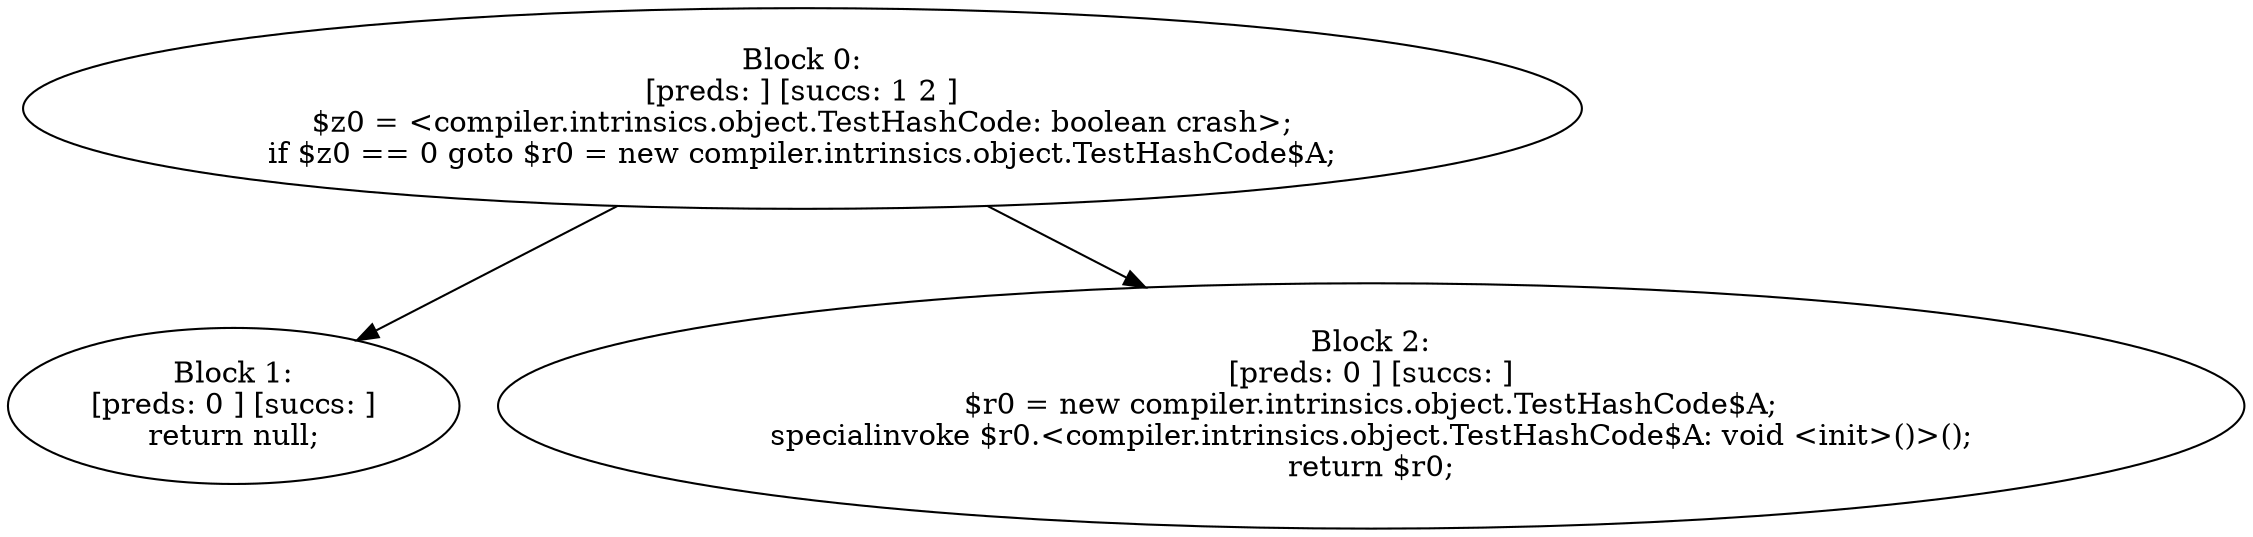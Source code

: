 digraph "unitGraph" {
    "Block 0:
[preds: ] [succs: 1 2 ]
$z0 = <compiler.intrinsics.object.TestHashCode: boolean crash>;
if $z0 == 0 goto $r0 = new compiler.intrinsics.object.TestHashCode$A;
"
    "Block 1:
[preds: 0 ] [succs: ]
return null;
"
    "Block 2:
[preds: 0 ] [succs: ]
$r0 = new compiler.intrinsics.object.TestHashCode$A;
specialinvoke $r0.<compiler.intrinsics.object.TestHashCode$A: void <init>()>();
return $r0;
"
    "Block 0:
[preds: ] [succs: 1 2 ]
$z0 = <compiler.intrinsics.object.TestHashCode: boolean crash>;
if $z0 == 0 goto $r0 = new compiler.intrinsics.object.TestHashCode$A;
"->"Block 1:
[preds: 0 ] [succs: ]
return null;
";
    "Block 0:
[preds: ] [succs: 1 2 ]
$z0 = <compiler.intrinsics.object.TestHashCode: boolean crash>;
if $z0 == 0 goto $r0 = new compiler.intrinsics.object.TestHashCode$A;
"->"Block 2:
[preds: 0 ] [succs: ]
$r0 = new compiler.intrinsics.object.TestHashCode$A;
specialinvoke $r0.<compiler.intrinsics.object.TestHashCode$A: void <init>()>();
return $r0;
";
}

